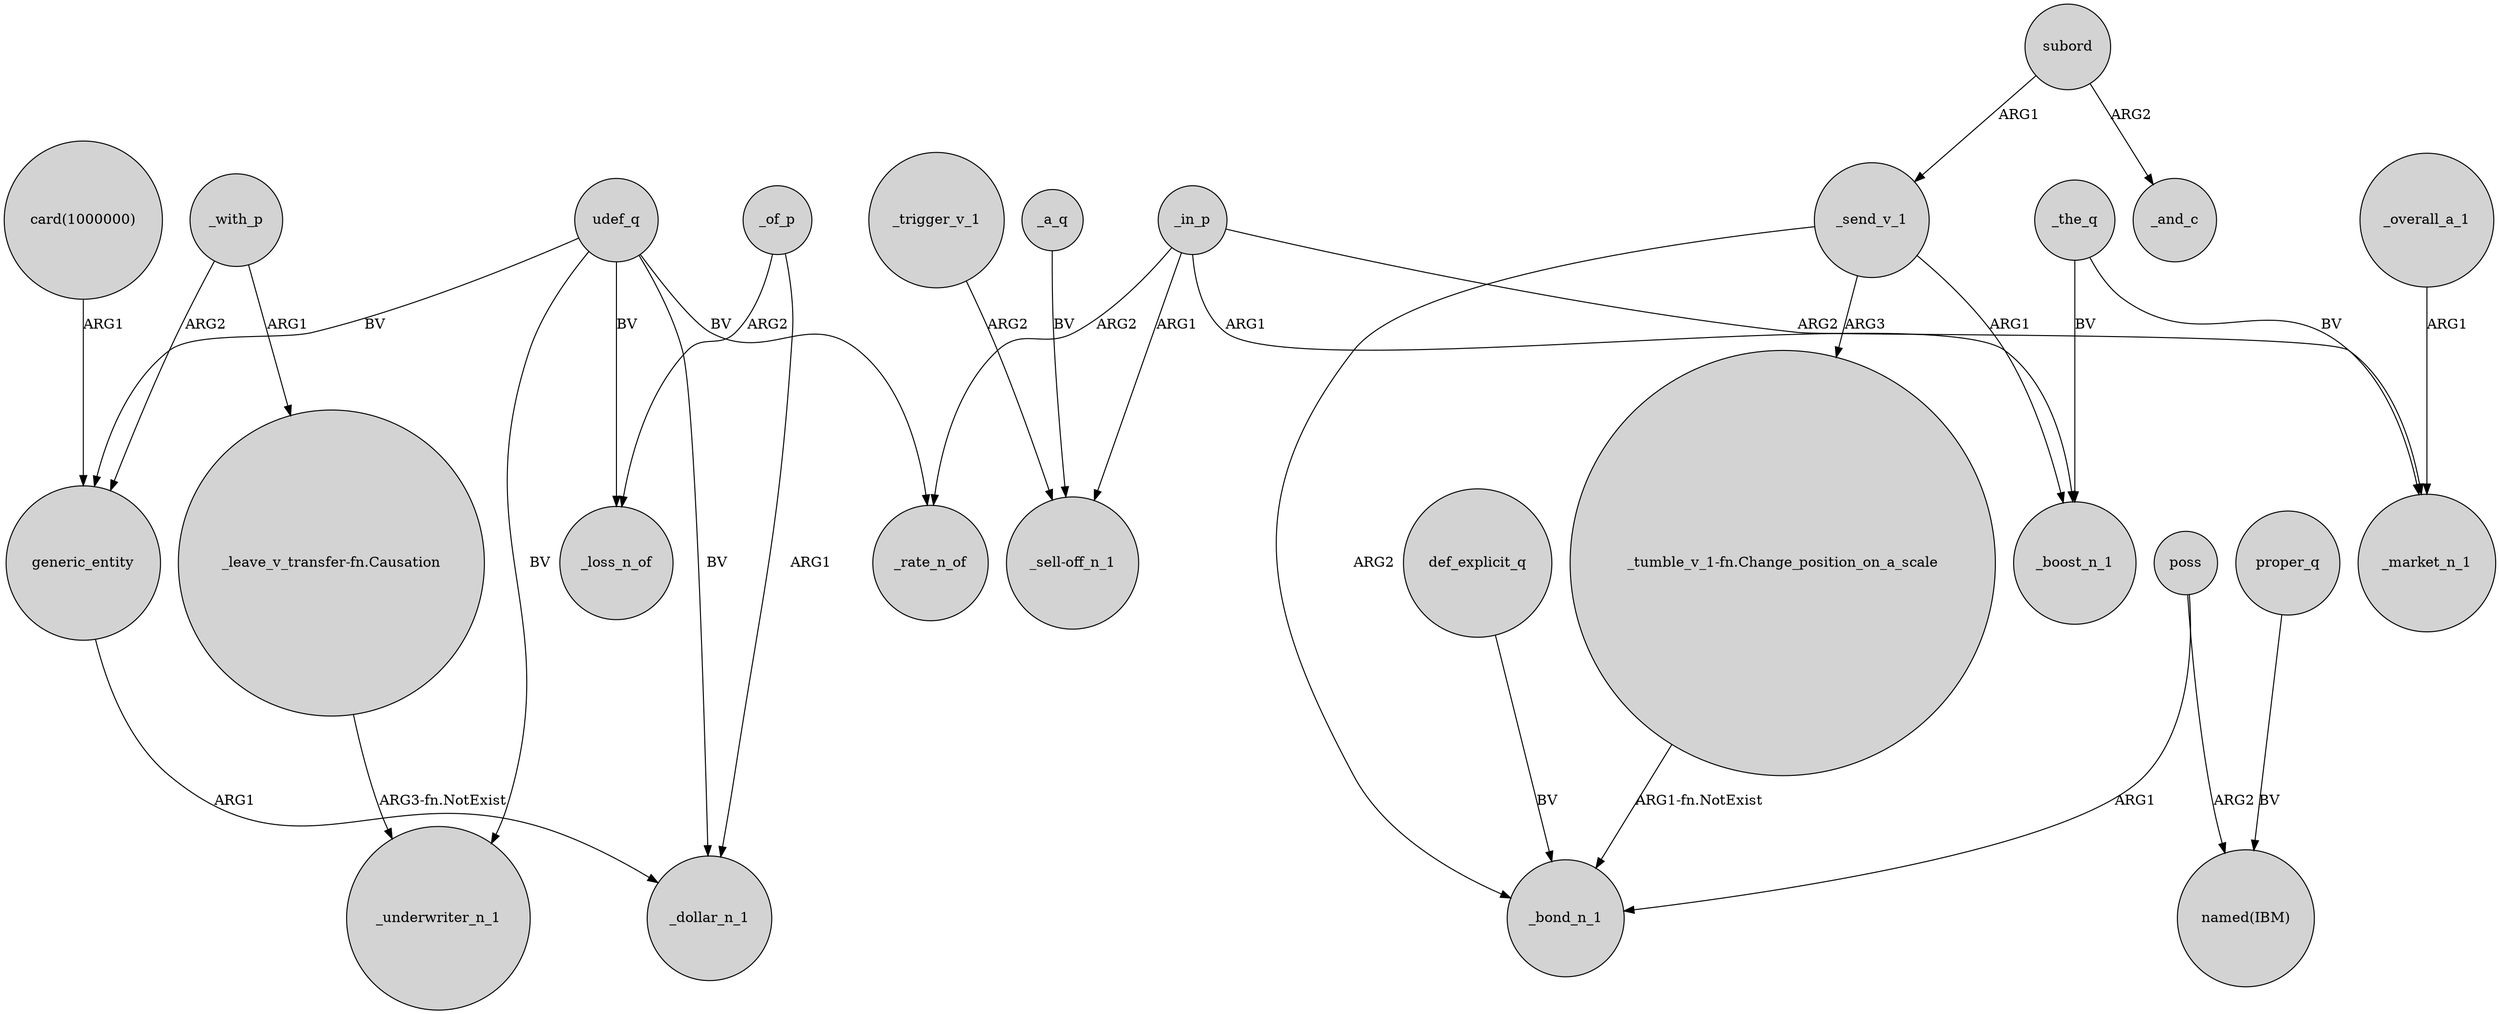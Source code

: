 digraph {
	node [shape=circle style=filled]
	"card(1000000)" -> generic_entity [label=ARG1]
	_a_q -> "_sell-off_n_1" [label=BV]
	_in_p -> _boost_n_1 [label=ARG1]
	udef_q -> generic_entity [label=BV]
	"_leave_v_transfer-fn.Causation" -> _underwriter_n_1 [label="ARG3-fn.NotExist"]
	_in_p -> _rate_n_of [label=ARG2]
	_with_p -> generic_entity [label=ARG2]
	_of_p -> _dollar_n_1 [label=ARG1]
	_trigger_v_1 -> "_sell-off_n_1" [label=ARG2]
	"_tumble_v_1-fn.Change_position_on_a_scale" -> _bond_n_1 [label="ARG1-fn.NotExist"]
	udef_q -> _rate_n_of [label=BV]
	proper_q -> "named(IBM)" [label=BV]
	_send_v_1 -> _bond_n_1 [label=ARG2]
	_send_v_1 -> "_tumble_v_1-fn.Change_position_on_a_scale" [label=ARG3]
	generic_entity -> _dollar_n_1 [label=ARG1]
	_of_p -> _loss_n_of [label=ARG2]
	udef_q -> _underwriter_n_1 [label=BV]
	_send_v_1 -> _boost_n_1 [label=ARG1]
	_the_q -> _boost_n_1 [label=BV]
	_overall_a_1 -> _market_n_1 [label=ARG1]
	poss -> "named(IBM)" [label=ARG2]
	_in_p -> _market_n_1 [label=ARG2]
	poss -> _bond_n_1 [label=ARG1]
	def_explicit_q -> _bond_n_1 [label=BV]
	_the_q -> _market_n_1 [label=BV]
	_with_p -> "_leave_v_transfer-fn.Causation" [label=ARG1]
	udef_q -> _loss_n_of [label=BV]
	subord -> _send_v_1 [label=ARG1]
	subord -> _and_c [label=ARG2]
	udef_q -> _dollar_n_1 [label=BV]
	_in_p -> "_sell-off_n_1" [label=ARG1]
}
